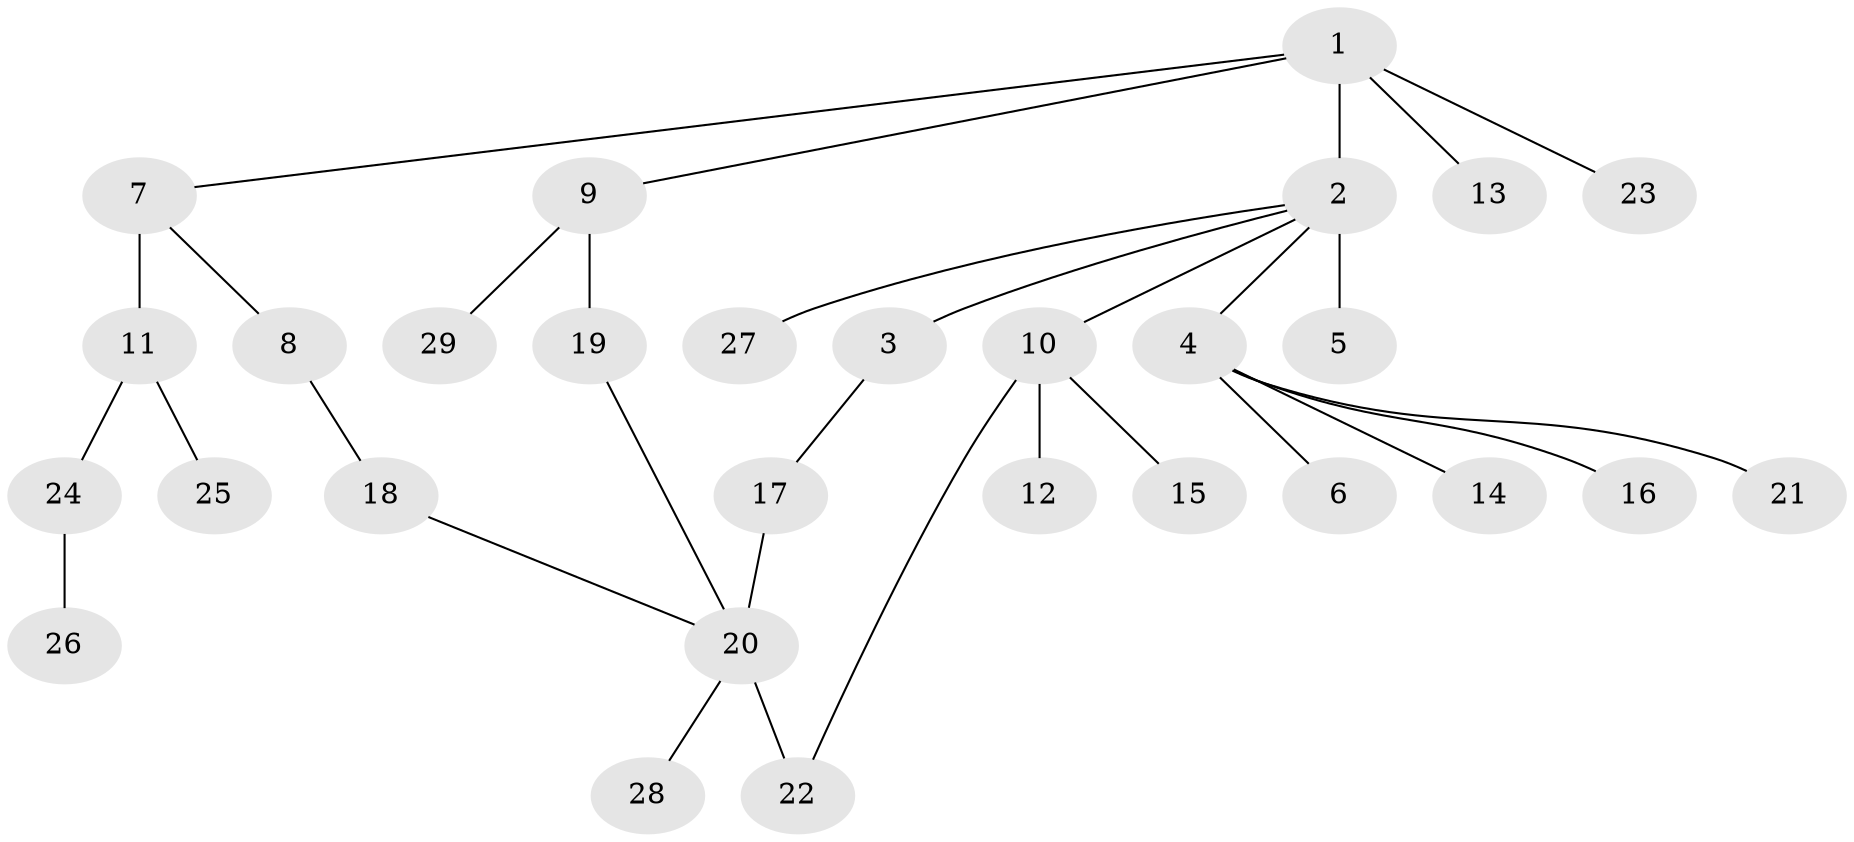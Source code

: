 // original degree distribution, {6: 0.027777777777777776, 17: 0.013888888888888888, 3: 0.08333333333333333, 1: 0.6666666666666666, 2: 0.16666666666666666, 11: 0.027777777777777776, 7: 0.013888888888888888}
// Generated by graph-tools (version 1.1) at 2025/50/03/04/25 22:50:12]
// undirected, 29 vertices, 31 edges
graph export_dot {
  node [color=gray90,style=filled];
  1;
  2;
  3;
  4;
  5;
  6;
  7;
  8;
  9;
  10;
  11;
  12;
  13;
  14;
  15;
  16;
  17;
  18;
  19;
  20;
  21;
  22;
  23;
  24;
  25;
  26;
  27;
  28;
  29;
  1 -- 2 [weight=1.0];
  1 -- 7 [weight=1.0];
  1 -- 9 [weight=1.0];
  1 -- 13 [weight=1.0];
  1 -- 23 [weight=1.0];
  2 -- 3 [weight=1.0];
  2 -- 4 [weight=1.0];
  2 -- 5 [weight=11.0];
  2 -- 10 [weight=1.0];
  2 -- 27 [weight=1.0];
  3 -- 17 [weight=1.0];
  4 -- 6 [weight=1.0];
  4 -- 14 [weight=1.0];
  4 -- 16 [weight=1.0];
  4 -- 21 [weight=1.0];
  7 -- 8 [weight=1.0];
  7 -- 11 [weight=8.0];
  8 -- 18 [weight=1.0];
  9 -- 19 [weight=1.0];
  9 -- 29 [weight=1.0];
  10 -- 12 [weight=7.0];
  10 -- 15 [weight=1.0];
  10 -- 22 [weight=1.0];
  11 -- 24 [weight=1.0];
  11 -- 25 [weight=1.0];
  17 -- 20 [weight=1.0];
  18 -- 20 [weight=1.0];
  19 -- 20 [weight=1.0];
  20 -- 22 [weight=2.0];
  20 -- 28 [weight=1.0];
  24 -- 26 [weight=1.0];
}
